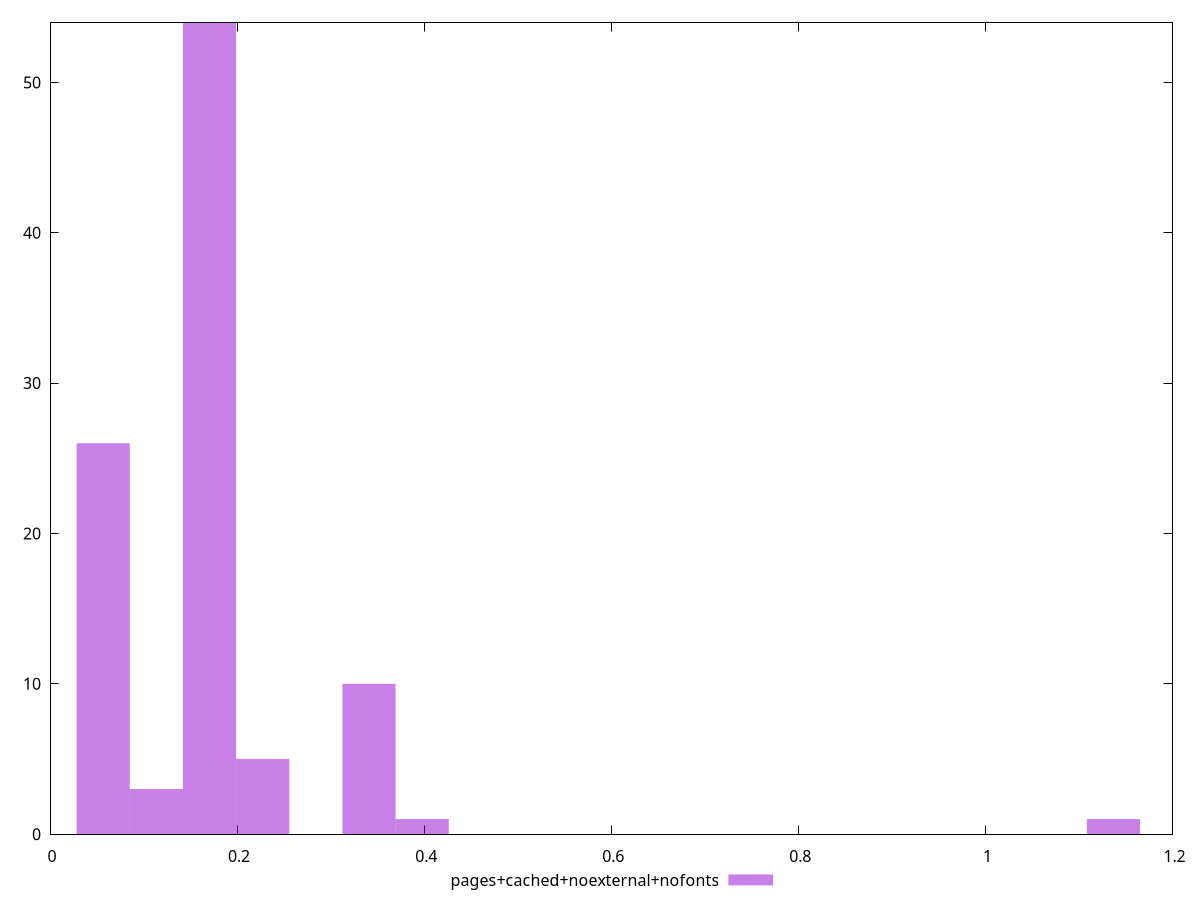 $_pagesCachedNoexternalNofonts <<EOF
0.17052385471680354 54
0.056841284905601176 26
0.34104770943360707 10
0.2273651396224047 5
0.11368256981120235 3
1.1368256981120235 1
0.3978889943392082 1
EOF
set key outside below
set terminal pngcairo
set output "report_00005_2020-11-02T22-26-11.212Z/cumulative-layout-shift/pages+cached+noexternal+nofonts//raw_hist.png"
set yrange [0:54]
set boxwidth 0.056841284905601176
set style fill transparent solid 0.5 noborder
plot $_pagesCachedNoexternalNofonts title "pages+cached+noexternal+nofonts" with boxes ,